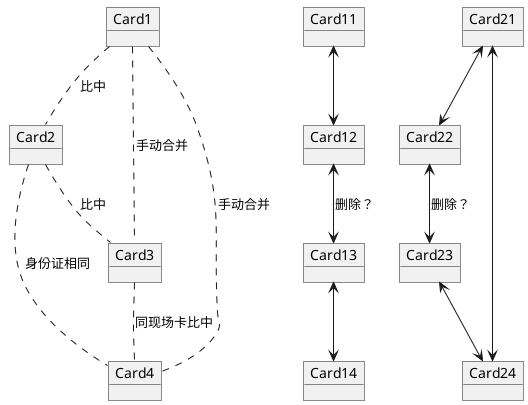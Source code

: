 @startuml
object Card1
object Card2
object Card3
object Card4
object Card11
object Card12
object Card13
object Card14
object Card21
object Card22
object Card23
object Card24
Card21<--> Card22
Card22<--> Card23:删除？
Card23<--> Card24
Card21<--> Card24
Card11<--> Card12
Card12<--> Card13:删除？
Card13<--> Card14
Card1..Card2:比中
Card1.. Card3:手动合并
Card1.. Card4:手动合并
Card2.. Card3:比中
Card2.. Card4:身份证相同
Card3.. Card4:同现场卡比中
@enduml
